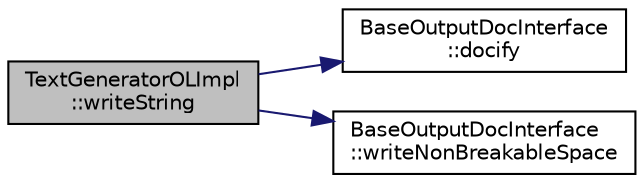 digraph "TextGeneratorOLImpl::writeString"
{
 // LATEX_PDF_SIZE
  edge [fontname="Helvetica",fontsize="10",labelfontname="Helvetica",labelfontsize="10"];
  node [fontname="Helvetica",fontsize="10",shape=record];
  rankdir="LR";
  Node1 [label="TextGeneratorOLImpl\l::writeString",height=0.2,width=0.4,color="black", fillcolor="grey75", style="filled", fontcolor="black",tooltip=" "];
  Node1 -> Node2 [color="midnightblue",fontsize="10",style="solid",fontname="Helvetica"];
  Node2 [label="BaseOutputDocInterface\l::docify",height=0.2,width=0.4,color="black", fillcolor="white", style="filled",URL="$classBaseOutputDocInterface.html#a45a57ff89e8df4aa6a5e521d2be6321b",tooltip=" "];
  Node1 -> Node3 [color="midnightblue",fontsize="10",style="solid",fontname="Helvetica"];
  Node3 [label="BaseOutputDocInterface\l::writeNonBreakableSpace",height=0.2,width=0.4,color="black", fillcolor="white", style="filled",URL="$classBaseOutputDocInterface.html#a7a6903af564a1de397adb0887e7e419a",tooltip=" "];
}
